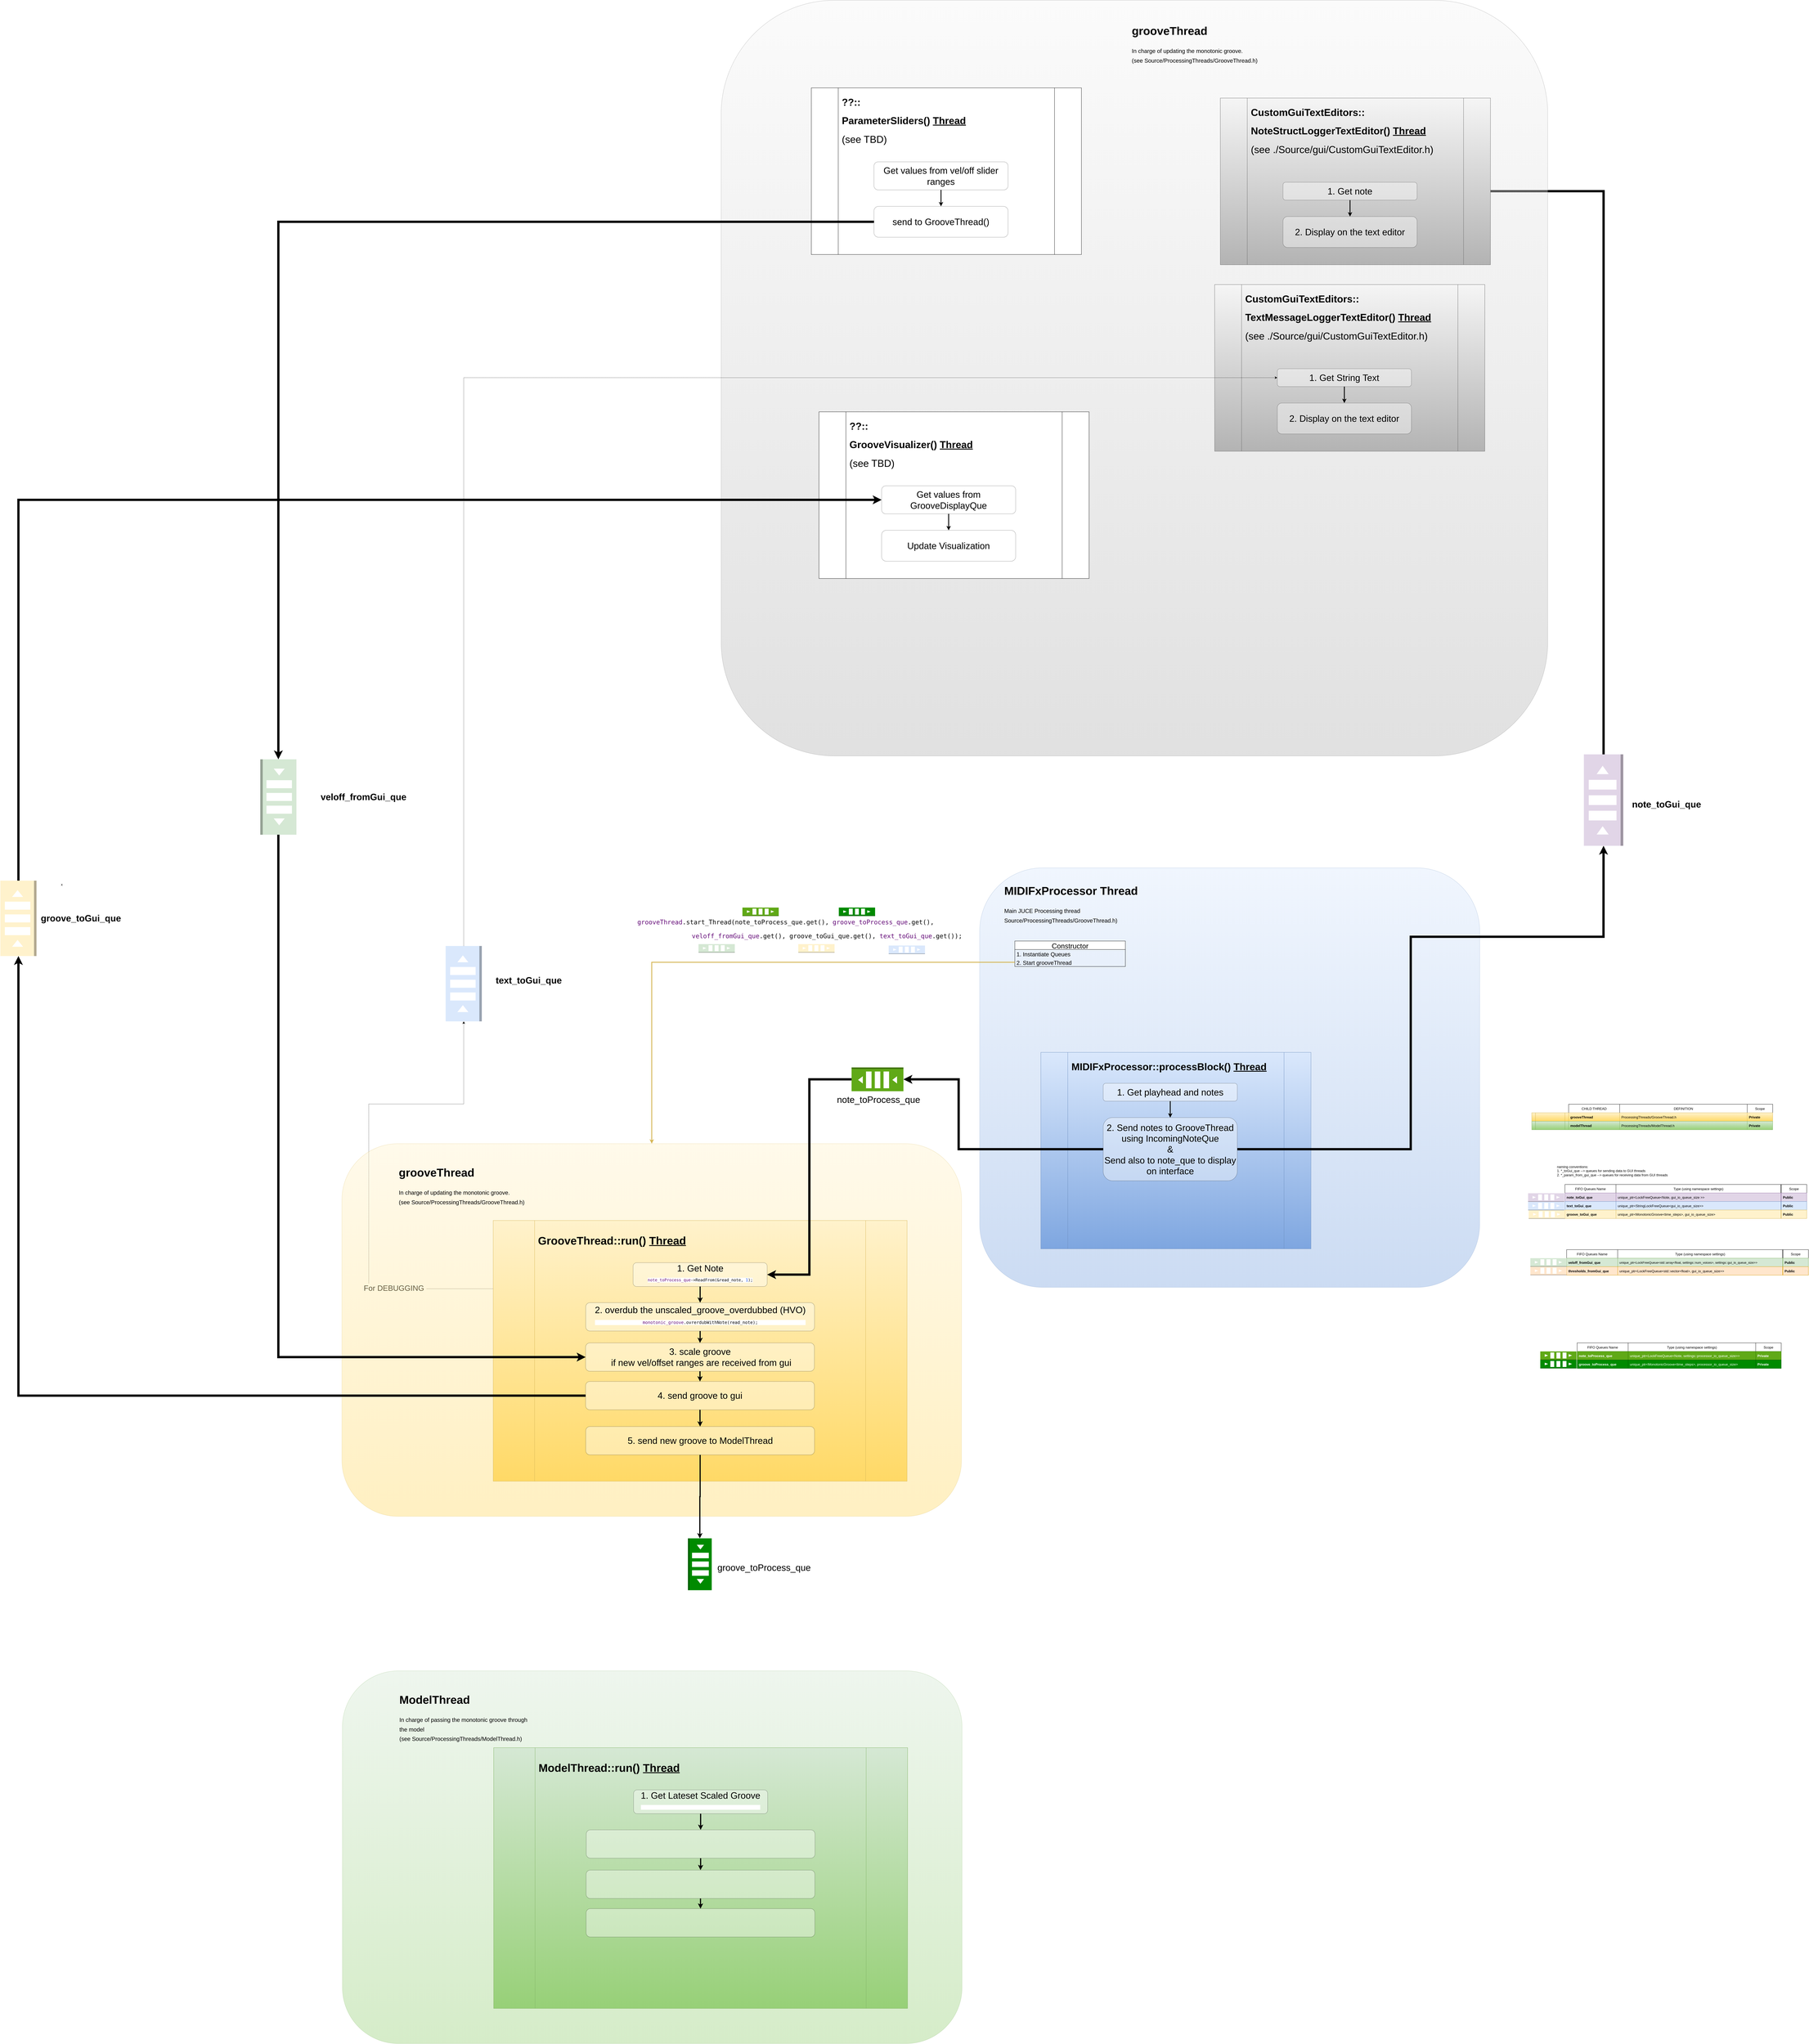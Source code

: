 <mxfile version="20.2.3" type="device"><diagram name="Page-1" id="e56a1550-8fbb-45ad-956c-1786394a9013"><mxGraphModel dx="13901" dy="1136" grid="0" gridSize="10" guides="1" tooltips="1" connect="1" arrows="1" fold="1" page="1" pageScale="1" pageWidth="6000" pageHeight="6000" background="none" math="0" shadow="0"><root><mxCell id="0"/><mxCell id="1" parent="0"/><mxCell id="4PT5_sOvGqFhxjCE4nmB-166" value="" style="rounded=1;whiteSpace=wrap;html=1;fontSize=22;gradientDirection=south;opacity=40;fillColor=#dae8fc;strokeColor=#6c8ebf;gradientColor=#7ea6e0;" parent="1" vertex="1"><mxGeometry x="-8465.75" y="3120" width="1764" height="1480" as="geometry"/></mxCell><mxCell id="4PT5_sOvGqFhxjCE4nmB-132" value="&lt;p style=&quot;line-height: 0.6;&quot;&gt;&lt;/p&gt;&lt;h1 style=&quot;font-size: 40px;&quot;&gt;&lt;font style=&quot;font-size: 40px;&quot;&gt;MIDIFxProcessor Thread&lt;/font&gt;&lt;/h1&gt;&lt;p style=&quot;&quot;&gt;&lt;span style=&quot;font-size: 20px; background-color: initial;&quot;&gt;Main JUCE Processing thread Source/ProcessingThreads/GrooveThread.h)&lt;/span&gt;&lt;/p&gt;&lt;p&gt;&lt;/p&gt;" style="text;html=1;strokeColor=none;fillColor=none;spacing=5;spacingTop=-20;whiteSpace=wrap;overflow=hidden;rounded=0;fontSize=28;" parent="1" vertex="1"><mxGeometry x="-8383.75" y="3159" width="480" height="170" as="geometry"/></mxCell><mxCell id="4PT5_sOvGqFhxjCE4nmB-134" value="&lt;h1&gt;&lt;br&gt;&lt;/h1&gt;" style="text;html=1;strokeColor=none;fillColor=none;align=center;verticalAlign=middle;whiteSpace=wrap;rounded=0;fontSize=20;" parent="1" vertex="1"><mxGeometry x="-8488.75" y="3100" width="160" height="30" as="geometry"/></mxCell><mxCell id="4PT5_sOvGqFhxjCE4nmB-135" value="Constructor" style="swimlane;fontStyle=0;childLayout=stackLayout;horizontal=1;startSize=30;horizontalStack=0;resizeParent=1;resizeParentMax=0;resizeLast=0;collapsible=1;marginBottom=0;fontSize=25;" parent="1" vertex="1"><mxGeometry x="-8341.75" y="3378" width="390" height="90" as="geometry"/></mxCell><mxCell id="4PT5_sOvGqFhxjCE4nmB-136" value="1. Instantiate Queues" style="text;strokeColor=none;fillColor=none;align=left;verticalAlign=middle;spacingLeft=4;spacingRight=4;overflow=hidden;points=[[0,0.5],[1,0.5]];portConstraint=eastwest;rotatable=0;fontSize=20;" parent="4PT5_sOvGqFhxjCE4nmB-135" vertex="1"><mxGeometry y="30" width="390" height="30" as="geometry"/></mxCell><mxCell id="4PT5_sOvGqFhxjCE4nmB-137" value="2. Start grooveThread" style="text;strokeColor=none;fillColor=none;align=left;verticalAlign=middle;spacingLeft=4;spacingRight=4;overflow=hidden;points=[[0,0.5],[1,0.5]];portConstraint=eastwest;rotatable=0;fontSize=20;" parent="4PT5_sOvGqFhxjCE4nmB-135" vertex="1"><mxGeometry y="60" width="390" height="30" as="geometry"/></mxCell><mxCell id="4PT5_sOvGqFhxjCE4nmB-140" style="edgeStyle=orthogonalEdgeStyle;rounded=0;orthogonalLoop=1;jettySize=auto;html=1;fontSize=32;strokeWidth=3;fillColor=#fff2cc;gradientColor=#ffd966;strokeColor=#d6b656;" parent="1" source="4PT5_sOvGqFhxjCE4nmB-137" target="4PT5_sOvGqFhxjCE4nmB-179" edge="1"><mxGeometry relative="1" as="geometry"><mxPoint x="-9875.607" y="4088" as="targetPoint"/></mxGeometry></mxCell><mxCell id="4PT5_sOvGqFhxjCE4nmB-168" value="" style="group;fillColor=#dae8fc;gradientColor=#7ea6e0;strokeColor=#6c8ebf;" parent="1" vertex="1" connectable="0"><mxGeometry x="-8250" y="3771" width="953" height="693" as="geometry"/></mxCell><mxCell id="4PT5_sOvGqFhxjCE4nmB-131" value="&lt;h1&gt;&lt;br&gt;&lt;/h1&gt;" style="shape=process;whiteSpace=wrap;html=1;backgroundOutline=1;fillColor=#dae8fc;strokeColor=#6c8ebf;gradientColor=#7ea6e0;align=left;gradientDirection=south;" parent="4PT5_sOvGqFhxjCE4nmB-168" vertex="1"><mxGeometry width="953" height="693" as="geometry"/></mxCell><mxCell id="4PT5_sOvGqFhxjCE4nmB-167" value="&lt;p style=&quot;line-height: 0.6; font-size: 35px;&quot;&gt;&lt;/p&gt;&lt;h1 style=&quot;font-size: 35px;&quot;&gt;&lt;font style=&quot;font-size: 35px;&quot;&gt;&lt;font style=&quot;font-size: 35px; line-height: 0;&quot;&gt;MIDIFxProcessor::processBlock() &lt;u&gt;Thread&lt;/u&gt;&lt;/font&gt;&lt;br style=&quot;font-size: 35px;&quot;&gt;&lt;/font&gt;&lt;/h1&gt;&lt;p style=&quot;font-size: 35px;&quot;&gt;&lt;/p&gt;" style="text;html=1;strokeColor=none;fillColor=none;spacing=5;spacingTop=-20;whiteSpace=wrap;overflow=hidden;rounded=0;fontSize=35;" parent="4PT5_sOvGqFhxjCE4nmB-168" vertex="1"><mxGeometry x="103" y="5" width="766" height="86" as="geometry"/></mxCell><mxCell id="4PT5_sOvGqFhxjCE4nmB-187" style="edgeStyle=orthogonalEdgeStyle;shape=connector;rounded=0;orthogonalLoop=1;jettySize=auto;html=1;exitX=0.5;exitY=1;exitDx=0;exitDy=0;entryX=0.5;entryY=0;entryDx=0;entryDy=0;labelBackgroundColor=default;fontFamily=Helvetica;fontSize=45;fontColor=default;endArrow=classic;strokeColor=default;strokeWidth=3;" parent="4PT5_sOvGqFhxjCE4nmB-168" source="4PT5_sOvGqFhxjCE4nmB-169" target="4PT5_sOvGqFhxjCE4nmB-170" edge="1"><mxGeometry relative="1" as="geometry"/></mxCell><mxCell id="4PT5_sOvGqFhxjCE4nmB-169" value="1. Get playhead and notes" style="rounded=1;whiteSpace=wrap;html=1;fontFamily=Helvetica;fontSize=32;fontColor=default;gradientDirection=south;opacity=40;" parent="4PT5_sOvGqFhxjCE4nmB-168" vertex="1"><mxGeometry x="220" y="109" width="473" height="63" as="geometry"/></mxCell><mxCell id="4PT5_sOvGqFhxjCE4nmB-170" value="2. Send notes to GrooveThread&lt;br&gt;using IncomingNoteQue&lt;br&gt;&amp;amp;&lt;br&gt;Send also to note_que to display on interface" style="rounded=1;whiteSpace=wrap;html=1;fontFamily=Helvetica;fontSize=32;fontColor=default;gradientDirection=south;opacity=40;" parent="4PT5_sOvGqFhxjCE4nmB-168" vertex="1"><mxGeometry x="220" y="230" width="473" height="223" as="geometry"/></mxCell><mxCell id="4PT5_sOvGqFhxjCE4nmB-173" style="edgeStyle=orthogonalEdgeStyle;shape=connector;rounded=0;orthogonalLoop=1;jettySize=auto;html=1;labelBackgroundColor=default;fontFamily=Helvetica;fontSize=32;fontColor=default;endArrow=classic;strokeColor=default;strokeWidth=8;" parent="1" source="4PT5_sOvGqFhxjCE4nmB-170" target="4PT5_sOvGqFhxjCE4nmB-172" edge="1"><mxGeometry relative="1" as="geometry"><Array as="points"><mxPoint x="-8540" y="4113"/><mxPoint x="-8540" y="3866"/></Array></mxGeometry></mxCell><mxCell id="4PT5_sOvGqFhxjCE4nmB-178" value="" style="group" parent="1" vertex="1" connectable="0"><mxGeometry x="-8960.75" y="3824" width="294" height="139" as="geometry"/></mxCell><mxCell id="4PT5_sOvGqFhxjCE4nmB-172" value="" style="outlineConnect=0;dashed=0;verticalLabelPosition=bottom;verticalAlign=top;align=center;html=1;shape=mxgraph.aws3.queue;fillColor=#60a917;strokeColor=#2D7600;fontColor=#ffffff;rotation=-180;" parent="4PT5_sOvGqFhxjCE4nmB-178" vertex="1"><mxGeometry x="43" width="183" height="84" as="geometry"/></mxCell><mxCell id="4PT5_sOvGqFhxjCE4nmB-177" value="&lt;span style=&quot;font-size: 32px;&quot;&gt;note_toProcess_que&lt;/span&gt;" style="text;html=1;align=center;verticalAlign=middle;resizable=0;points=[];autosize=1;strokeColor=none;fillColor=none;fontSize=6;fontFamily=Helvetica;fontColor=default;" parent="4PT5_sOvGqFhxjCE4nmB-178" vertex="1"><mxGeometry x="-18" y="89" width="312" height="50" as="geometry"/></mxCell><mxCell id="4PT5_sOvGqFhxjCE4nmB-222" style="edgeStyle=orthogonalEdgeStyle;shape=connector;rounded=0;orthogonalLoop=1;jettySize=auto;html=1;exitX=1;exitY=0.5;exitDx=0;exitDy=0;labelBackgroundColor=default;fontFamily=Helvetica;fontSize=45;fontColor=default;endArrow=classic;strokeColor=default;strokeWidth=8;" parent="1" source="4PT5_sOvGqFhxjCE4nmB-170" target="4PT5_sOvGqFhxjCE4nmB-198" edge="1"><mxGeometry relative="1" as="geometry"><mxPoint x="-6200.083" y="2881.333" as="targetPoint"/><Array as="points"><mxPoint x="-6945" y="4113"/><mxPoint x="-6945" y="3363"/><mxPoint x="-6265" y="3363"/></Array></mxGeometry></mxCell><mxCell id="4PT5_sOvGqFhxjCE4nmB-223" style="edgeStyle=orthogonalEdgeStyle;shape=connector;rounded=0;orthogonalLoop=1;jettySize=auto;html=1;entryX=1;entryY=0.5;entryDx=0;entryDy=0;labelBackgroundColor=default;fontFamily=Helvetica;fontSize=45;fontColor=default;endArrow=classic;strokeColor=default;strokeWidth=8;exitX=1;exitY=0.5;exitDx=0;exitDy=0;exitPerimeter=0;" parent="1" source="4PT5_sOvGqFhxjCE4nmB-198" target="4PT5_sOvGqFhxjCE4nmB-214" edge="1"><mxGeometry relative="1" as="geometry"/></mxCell><mxCell id="4PT5_sOvGqFhxjCE4nmB-192" value="" style="rounded=1;whiteSpace=wrap;html=1;fontSize=22;gradientDirection=south;opacity=40;fillColor=#f5f5f5;strokeColor=#666666;gradientColor=#b3b3b3;" parent="1" vertex="1"><mxGeometry x="-9377.75" y="59" width="2916" height="2666" as="geometry"/></mxCell><mxCell id="4PT5_sOvGqFhxjCE4nmB-193" value="&lt;p style=&quot;line-height: 0.6;&quot;&gt;&lt;/p&gt;&lt;h1 style=&quot;font-size: 40px;&quot;&gt;&lt;font style=&quot;font-size: 40px;&quot;&gt;grooveThread&lt;/font&gt;&lt;/h1&gt;&lt;p style=&quot;&quot;&gt;&lt;font style=&quot;font-size: 20px;&quot;&gt;In charge of updating the monotonic groove.&amp;nbsp;&lt;br&gt;&lt;/font&gt;&lt;span style=&quot;font-size: 20px; background-color: initial;&quot;&gt;(see Source/ProcessingThreads/GrooveThread.h)&lt;/span&gt;&lt;/p&gt;&lt;p&gt;&lt;/p&gt;" style="text;html=1;strokeColor=none;fillColor=none;spacing=5;spacingTop=-20;whiteSpace=wrap;overflow=hidden;rounded=0;fontSize=28;" parent="1" vertex="1"><mxGeometry x="-7933.75" y="125" width="480" height="170" as="geometry"/></mxCell><mxCell id="4PT5_sOvGqFhxjCE4nmB-224" value="" style="group" parent="1" vertex="1" connectable="0"><mxGeometry x="-7616.75" y="404" width="953" height="588" as="geometry"/></mxCell><mxCell id="4PT5_sOvGqFhxjCE4nmB-211" value="&lt;h1&gt;&lt;br&gt;&lt;/h1&gt;" style="shape=process;whiteSpace=wrap;html=1;backgroundOutline=1;fillColor=#f5f5f5;strokeColor=#666666;gradientColor=#b3b3b3;align=left;gradientDirection=south;" parent="4PT5_sOvGqFhxjCE4nmB-224" vertex="1"><mxGeometry width="953" height="588" as="geometry"/></mxCell><mxCell id="4PT5_sOvGqFhxjCE4nmB-212" value="&lt;p style=&quot;line-height: 0.6; font-size: 35px;&quot;&gt;&lt;/p&gt;&lt;h1 style=&quot;font-size: 35px;&quot;&gt;&lt;font style=&quot;font-size: 35px;&quot;&gt;&lt;font style=&quot;font-size: 35px; line-height: 0;&quot;&gt;CustomGuiTextEditors::&lt;/font&gt;&lt;/font&gt;&lt;/h1&gt;&lt;h1 style=&quot;font-size: 35px;&quot;&gt;&lt;font style=&quot;font-size: 35px;&quot;&gt;&lt;font style=&quot;font-size: 35px; line-height: 0;&quot;&gt;NoteStructLoggerTextEditor() &lt;u&gt;Thread&lt;/u&gt;&lt;br&gt;&lt;/font&gt;&lt;/font&gt;&lt;/h1&gt;&lt;div&gt;&lt;font style=&quot;font-size: 35px;&quot;&gt;&lt;font style=&quot;font-size: 35px; line-height: 0;&quot;&gt;(see ./Source/gui/CustomGuiTextEditor.h)&lt;/font&gt;&lt;/font&gt;&lt;/div&gt;&lt;p style=&quot;font-size: 35px;&quot;&gt;&lt;/p&gt;" style="text;html=1;strokeColor=none;fillColor=none;spacing=5;spacingTop=-20;whiteSpace=wrap;overflow=hidden;rounded=0;fontSize=35;" parent="4PT5_sOvGqFhxjCE4nmB-224" vertex="1"><mxGeometry x="103" y="5" width="744" height="237" as="geometry"/></mxCell><mxCell id="4PT5_sOvGqFhxjCE4nmB-214" value="1. Get note" style="rounded=1;whiteSpace=wrap;html=1;fontFamily=Helvetica;fontSize=32;fontColor=default;gradientDirection=south;opacity=40;" parent="4PT5_sOvGqFhxjCE4nmB-224" vertex="1"><mxGeometry x="221" y="297" width="473" height="63" as="geometry"/></mxCell><mxCell id="4PT5_sOvGqFhxjCE4nmB-215" value="2. Display on the text editor" style="rounded=1;whiteSpace=wrap;html=1;fontFamily=Helvetica;fontSize=32;fontColor=default;gradientDirection=south;opacity=40;" parent="4PT5_sOvGqFhxjCE4nmB-224" vertex="1"><mxGeometry x="221" y="418" width="473" height="109" as="geometry"/></mxCell><mxCell id="4PT5_sOvGqFhxjCE4nmB-213" style="edgeStyle=orthogonalEdgeStyle;shape=connector;rounded=0;orthogonalLoop=1;jettySize=auto;html=1;exitX=0.5;exitY=1;exitDx=0;exitDy=0;entryX=0.5;entryY=0;entryDx=0;entryDy=0;labelBackgroundColor=default;fontFamily=Helvetica;fontSize=45;fontColor=default;endArrow=classic;strokeColor=default;strokeWidth=3;" parent="4PT5_sOvGqFhxjCE4nmB-224" source="4PT5_sOvGqFhxjCE4nmB-214" target="4PT5_sOvGqFhxjCE4nmB-215" edge="1"><mxGeometry relative="1" as="geometry"/></mxCell><mxCell id="4PT5_sOvGqFhxjCE4nmB-225" value="" style="group" parent="1" vertex="1" connectable="0"><mxGeometry x="-7636.75" y="1062" width="1083" height="764" as="geometry"/></mxCell><mxCell id="4PT5_sOvGqFhxjCE4nmB-226" value="&lt;h1&gt;&lt;br&gt;&lt;/h1&gt;" style="shape=process;whiteSpace=wrap;html=1;backgroundOutline=1;fillColor=#f5f5f5;strokeColor=#666666;gradientColor=#b3b3b3;align=left;gradientDirection=south;" parent="4PT5_sOvGqFhxjCE4nmB-225" vertex="1"><mxGeometry width="953" height="588" as="geometry"/></mxCell><mxCell id="4PT5_sOvGqFhxjCE4nmB-227" value="&lt;p style=&quot;line-height: 0.6; font-size: 35px;&quot;&gt;&lt;/p&gt;&lt;h1 style=&quot;font-size: 35px;&quot;&gt;&lt;font style=&quot;font-size: 35px;&quot;&gt;&lt;font style=&quot;font-size: 35px; line-height: 0;&quot;&gt;CustomGuiTextEditors::&lt;/font&gt;&lt;/font&gt;&lt;/h1&gt;&lt;h1 style=&quot;font-size: 35px;&quot;&gt;&lt;font style=&quot;font-size: 35px;&quot;&gt;&lt;font style=&quot;font-size: 35px; line-height: 0;&quot;&gt;TextMessageLoggerTextEditor() &lt;u&gt;Thread&lt;/u&gt;&lt;br&gt;&lt;/font&gt;&lt;/font&gt;&lt;/h1&gt;&lt;div&gt;&lt;font style=&quot;font-size: 35px;&quot;&gt;&lt;font style=&quot;font-size: 35px; line-height: 0;&quot;&gt;(see ./Source/gui/CustomGuiTextEditor.h)&lt;/font&gt;&lt;/font&gt;&lt;/div&gt;&lt;p style=&quot;font-size: 35px;&quot;&gt;&lt;/p&gt;" style="text;html=1;strokeColor=none;fillColor=none;spacing=5;spacingTop=-20;whiteSpace=wrap;overflow=hidden;rounded=0;fontSize=35;" parent="4PT5_sOvGqFhxjCE4nmB-225" vertex="1"><mxGeometry x="103" y="5" width="744" height="237" as="geometry"/></mxCell><mxCell id="4PT5_sOvGqFhxjCE4nmB-228" value="1. Get String Text" style="rounded=1;whiteSpace=wrap;html=1;fontFamily=Helvetica;fontSize=32;fontColor=default;gradientDirection=south;opacity=40;" parent="4PT5_sOvGqFhxjCE4nmB-225" vertex="1"><mxGeometry x="221" y="297" width="473" height="63" as="geometry"/></mxCell><mxCell id="4PT5_sOvGqFhxjCE4nmB-229" value="2. Display on the text editor" style="rounded=1;whiteSpace=wrap;html=1;fontFamily=Helvetica;fontSize=32;fontColor=default;gradientDirection=south;opacity=40;" parent="4PT5_sOvGqFhxjCE4nmB-225" vertex="1"><mxGeometry x="221" y="418" width="473" height="109" as="geometry"/></mxCell><mxCell id="4PT5_sOvGqFhxjCE4nmB-230" style="edgeStyle=orthogonalEdgeStyle;shape=connector;rounded=0;orthogonalLoop=1;jettySize=auto;html=1;exitX=0.5;exitY=1;exitDx=0;exitDy=0;entryX=0.5;entryY=0;entryDx=0;entryDy=0;labelBackgroundColor=default;fontFamily=Helvetica;fontSize=45;fontColor=default;endArrow=classic;strokeColor=default;strokeWidth=3;" parent="4PT5_sOvGqFhxjCE4nmB-225" source="4PT5_sOvGqFhxjCE4nmB-228" target="4PT5_sOvGqFhxjCE4nmB-229" edge="1"><mxGeometry relative="1" as="geometry"/></mxCell><mxCell id="sedbQKEv7gFRMfFHv74C-1" style="edgeStyle=orthogonalEdgeStyle;rounded=0;orthogonalLoop=1;jettySize=auto;html=1;exitX=1;exitY=0.5;exitDx=0;exitDy=0;exitPerimeter=0;entryX=0;entryY=0.5;entryDx=0;entryDy=0;strokeWidth=1;endArrow=classic;fontSize=15;startArrow=none;startFill=0;endFill=1;dashed=1;dashPattern=1 1;" parent="1" source="4PT5_sOvGqFhxjCE4nmB-234" target="4PT5_sOvGqFhxjCE4nmB-228" edge="1"><mxGeometry relative="1" as="geometry"/></mxCell><mxCell id="sedbQKEv7gFRMfFHv74C-2" value="" style="group" parent="1" vertex="1" connectable="0"><mxGeometry x="-10349.75" y="3395.5" width="444" height="266" as="geometry"/></mxCell><mxCell id="4PT5_sOvGqFhxjCE4nmB-235" value="&lt;span style=&quot;font-size: 32px;&quot;&gt;text_toGui_que&lt;/span&gt;" style="text;html=1;align=center;verticalAlign=middle;resizable=0;points=[];autosize=1;strokeColor=none;fillColor=none;fontSize=6;fontFamily=Helvetica;fontColor=default;fontStyle=1" parent="sedbQKEv7gFRMfFHv74C-2" vertex="1"><mxGeometry x="167" y="96.5" width="251" height="50" as="geometry"/></mxCell><mxCell id="4PT5_sOvGqFhxjCE4nmB-234" value="" style="outlineConnect=0;dashed=0;verticalLabelPosition=bottom;verticalAlign=top;align=center;html=1;shape=mxgraph.aws3.queue;fillColor=#dae8fc;strokeColor=#6c8ebf;rotation=-90;" parent="sedbQKEv7gFRMfFHv74C-2" vertex="1"><mxGeometry x="-69.25" y="69.25" width="266" height="127.5" as="geometry"/></mxCell><mxCell id="4PT5_sOvGqFhxjCE4nmB-199" value="&lt;span style=&quot;font-size: 32px;&quot;&gt;note_toGui_que&lt;/span&gt;" style="text;html=1;align=center;verticalAlign=middle;resizable=0;points=[];autosize=1;strokeColor=none;fillColor=none;fontSize=6;fontFamily=Helvetica;fontColor=default;fontStyle=1" parent="1" vertex="1"><mxGeometry x="-6174" y="2871" width="262" height="50" as="geometry"/></mxCell><mxCell id="4PT5_sOvGqFhxjCE4nmB-198" value="" style="outlineConnect=0;dashed=0;verticalLabelPosition=bottom;verticalAlign=top;align=center;html=1;shape=mxgraph.aws3.queue;fillColor=#e1d5e7;strokeColor=#9673a6;rotation=-90;" parent="1" vertex="1"><mxGeometry x="-6426" y="2811.25" width="322.5" height="139" as="geometry"/></mxCell><mxCell id="7hCUQP2DU2QRPHGfmZsx-1" value="" style="group;glass=1;opacity=0;" parent="1" vertex="1" connectable="0"><mxGeometry x="-9059.75" y="368" width="953" height="588" as="geometry"/></mxCell><mxCell id="7hCUQP2DU2QRPHGfmZsx-2" value="&lt;h1&gt;&lt;br&gt;&lt;/h1&gt;" style="shape=process;whiteSpace=wrap;html=1;backgroundOutline=1;align=left;gradientDirection=south;" parent="7hCUQP2DU2QRPHGfmZsx-1" vertex="1"><mxGeometry width="953" height="588" as="geometry"/></mxCell><mxCell id="7hCUQP2DU2QRPHGfmZsx-3" value="&lt;p style=&quot;line-height: 0.6; font-size: 35px;&quot;&gt;&lt;/p&gt;&lt;h1 style=&quot;font-size: 35px;&quot;&gt;&lt;font style=&quot;font-size: 35px;&quot;&gt;&lt;font style=&quot;font-size: 35px; line-height: 0;&quot;&gt;??::&lt;/font&gt;&lt;/font&gt;&lt;/h1&gt;&lt;h1 style=&quot;font-size: 35px;&quot;&gt;&lt;font style=&quot;font-size: 35px;&quot;&gt;&lt;font style=&quot;font-size: 35px; line-height: 0;&quot;&gt;ParameterSliders() &lt;u&gt;Thread&lt;/u&gt;&lt;br&gt;&lt;/font&gt;&lt;/font&gt;&lt;/h1&gt;&lt;div&gt;&lt;font style=&quot;font-size: 35px;&quot;&gt;&lt;font style=&quot;font-size: 35px; line-height: 0;&quot;&gt;(see TBD)&lt;/font&gt;&lt;/font&gt;&lt;/div&gt;&lt;p style=&quot;font-size: 35px;&quot;&gt;&lt;/p&gt;" style="text;html=1;strokeColor=none;fillColor=none;spacing=5;spacingTop=-20;whiteSpace=wrap;overflow=hidden;rounded=0;fontSize=35;" parent="7hCUQP2DU2QRPHGfmZsx-1" vertex="1"><mxGeometry x="103" y="5" width="744" height="237" as="geometry"/></mxCell><mxCell id="7hCUQP2DU2QRPHGfmZsx-4" value="Get values from vel/off slider ranges" style="rounded=1;whiteSpace=wrap;html=1;fontFamily=Helvetica;fontSize=32;fontColor=default;gradientDirection=south;opacity=40;" parent="7hCUQP2DU2QRPHGfmZsx-1" vertex="1"><mxGeometry x="221" y="261" width="473" height="99" as="geometry"/></mxCell><mxCell id="7hCUQP2DU2QRPHGfmZsx-5" value="send to GrooveThread()" style="rounded=1;whiteSpace=wrap;html=1;fontFamily=Helvetica;fontSize=32;fontColor=default;gradientDirection=south;opacity=40;" parent="7hCUQP2DU2QRPHGfmZsx-1" vertex="1"><mxGeometry x="221" y="418" width="473" height="109" as="geometry"/></mxCell><mxCell id="7hCUQP2DU2QRPHGfmZsx-6" style="edgeStyle=orthogonalEdgeStyle;shape=connector;rounded=0;orthogonalLoop=1;jettySize=auto;html=1;exitX=0.5;exitY=1;exitDx=0;exitDy=0;entryX=0.5;entryY=0;entryDx=0;entryDy=0;labelBackgroundColor=default;fontFamily=Helvetica;fontSize=45;fontColor=default;endArrow=classic;strokeColor=default;strokeWidth=3;" parent="7hCUQP2DU2QRPHGfmZsx-1" source="7hCUQP2DU2QRPHGfmZsx-4" target="7hCUQP2DU2QRPHGfmZsx-5" edge="1"><mxGeometry relative="1" as="geometry"/></mxCell><mxCell id="7hCUQP2DU2QRPHGfmZsx-9" value="" style="group" parent="1" vertex="1" connectable="0"><mxGeometry x="-11003.75" y="2737" width="524" height="266" as="geometry"/></mxCell><mxCell id="7hCUQP2DU2QRPHGfmZsx-10" value="&lt;span style=&quot;font-size: 32px;&quot;&gt;veloff_fromGui_que&lt;/span&gt;" style="text;html=1;align=center;verticalAlign=middle;resizable=0;points=[];autosize=1;strokeColor=none;fillColor=none;fontSize=6;fontFamily=Helvetica;fontColor=default;fontStyle=1" parent="7hCUQP2DU2QRPHGfmZsx-9" vertex="1"><mxGeometry x="204" y="108" width="320" height="50" as="geometry"/></mxCell><mxCell id="7hCUQP2DU2QRPHGfmZsx-11" value="" style="outlineConnect=0;dashed=0;verticalLabelPosition=bottom;verticalAlign=top;align=center;html=1;shape=mxgraph.aws3.queue;fillColor=#d5e8d4;strokeColor=#82b366;rotation=90;" parent="7hCUQP2DU2QRPHGfmZsx-9" vertex="1"><mxGeometry x="-69.25" y="69.25" width="266" height="127.5" as="geometry"/></mxCell><mxCell id="7hCUQP2DU2QRPHGfmZsx-12" style="edgeStyle=orthogonalEdgeStyle;rounded=0;orthogonalLoop=1;jettySize=auto;html=1;exitX=0;exitY=0.5;exitDx=0;exitDy=0;fontSize=15;strokeWidth=8;" parent="1" source="7hCUQP2DU2QRPHGfmZsx-5" target="7hCUQP2DU2QRPHGfmZsx-11" edge="1"><mxGeometry relative="1" as="geometry"/></mxCell><mxCell id="7hCUQP2DU2QRPHGfmZsx-81" value="" style="group" parent="1" vertex="1" connectable="0"><mxGeometry x="-6488" y="4796" width="850" height="90" as="geometry"/></mxCell><mxCell id="7hCUQP2DU2QRPHGfmZsx-49" value="FIFO Queues Name" style="swimlane;fontStyle=0;childLayout=stackLayout;horizontal=1;startSize=30;horizontalStack=0;resizeParent=1;resizeParentMax=0;resizeLast=0;collapsible=1;marginBottom=0;" parent="7hCUQP2DU2QRPHGfmZsx-81" vertex="1"><mxGeometry x="130" width="180" height="90" as="geometry"><mxRectangle x="1090" y="20" width="150" height="30" as="alternateBounds"/></mxGeometry></mxCell><mxCell id="7hCUQP2DU2QRPHGfmZsx-55" value="note_toProcess_que" style="text;align=left;verticalAlign=middle;spacingLeft=4;spacingRight=4;overflow=hidden;points=[[0,0.5],[1,0.5]];portConstraint=eastwest;rotatable=0;fontStyle=1;fillColor=#60a917;fontColor=#ffffff;strokeColor=#2D7600;" parent="7hCUQP2DU2QRPHGfmZsx-49" vertex="1"><mxGeometry y="30" width="180" height="30" as="geometry"/></mxCell><mxCell id="7hCUQP2DU2QRPHGfmZsx-56" value="groove_toProcess_que" style="text;align=left;verticalAlign=middle;spacingLeft=4;spacingRight=4;overflow=hidden;points=[[0,0.5],[1,0.5]];portConstraint=eastwest;rotatable=0;fontStyle=1;fillColor=#008a00;fontColor=#ffffff;strokeColor=#005700;" parent="7hCUQP2DU2QRPHGfmZsx-49" vertex="1"><mxGeometry y="60" width="180" height="30" as="geometry"/></mxCell><mxCell id="7hCUQP2DU2QRPHGfmZsx-57" value="Type (using namespace settings)" style="swimlane;fontStyle=0;childLayout=stackLayout;horizontal=1;startSize=30;horizontalStack=0;resizeParent=1;resizeParentMax=0;resizeLast=0;collapsible=1;marginBottom=0;" parent="7hCUQP2DU2QRPHGfmZsx-81" vertex="1"><mxGeometry x="310" width="450" height="90" as="geometry"><mxRectangle x="1270" y="20" width="70" height="30" as="alternateBounds"/></mxGeometry></mxCell><mxCell id="7hCUQP2DU2QRPHGfmZsx-63" value="unique_ptr&lt;LockFreeQueue&lt;Note, settings::processor_io_queue_size&gt;&gt;" style="text;align=left;verticalAlign=middle;spacingLeft=4;spacingRight=4;overflow=hidden;points=[[0,0.5],[1,0.5]];portConstraint=eastwest;rotatable=0;fillColor=#60a917;fontColor=#ffffff;strokeColor=#2D7600;" parent="7hCUQP2DU2QRPHGfmZsx-57" vertex="1"><mxGeometry y="30" width="450" height="30" as="geometry"/></mxCell><mxCell id="7hCUQP2DU2QRPHGfmZsx-64" value="unique_ptr&lt;MonotonicGroove&lt;time_steps&gt;, processor_io_queue_size&gt;" style="text;align=left;verticalAlign=middle;spacingLeft=4;spacingRight=4;overflow=hidden;points=[[0,0.5],[1,0.5]];portConstraint=eastwest;rotatable=0;fillColor=#008a00;fontColor=#ffffff;strokeColor=#005700;" parent="7hCUQP2DU2QRPHGfmZsx-57" vertex="1"><mxGeometry y="60" width="450" height="30" as="geometry"/></mxCell><mxCell id="7hCUQP2DU2QRPHGfmZsx-65" value="Scope" style="swimlane;fontStyle=0;childLayout=stackLayout;horizontal=1;startSize=30;horizontalStack=0;resizeParent=1;resizeParentMax=0;resizeLast=0;collapsible=1;marginBottom=0;" parent="7hCUQP2DU2QRPHGfmZsx-81" vertex="1"><mxGeometry x="760" width="90" height="90" as="geometry"><mxRectangle x="1090" y="20" width="150" height="30" as="alternateBounds"/></mxGeometry></mxCell><mxCell id="7hCUQP2DU2QRPHGfmZsx-71" value="Private" style="text;align=left;verticalAlign=middle;spacingLeft=4;spacingRight=4;overflow=hidden;points=[[0,0.5],[1,0.5]];portConstraint=eastwest;rotatable=0;fontStyle=1;fillColor=#60a917;fontColor=#ffffff;strokeColor=#2D7600;" parent="7hCUQP2DU2QRPHGfmZsx-65" vertex="1"><mxGeometry y="30" width="90" height="30" as="geometry"/></mxCell><mxCell id="7hCUQP2DU2QRPHGfmZsx-72" value="Private" style="text;align=left;verticalAlign=middle;spacingLeft=4;spacingRight=4;overflow=hidden;points=[[0,0.5],[1,0.5]];portConstraint=eastwest;rotatable=0;fontStyle=1;fillColor=#008a00;fontColor=#ffffff;strokeColor=#005700;" parent="7hCUQP2DU2QRPHGfmZsx-65" vertex="1"><mxGeometry y="60" width="90" height="30" as="geometry"/></mxCell><mxCell id="7hCUQP2DU2QRPHGfmZsx-80" value="" style="group" parent="7hCUQP2DU2QRPHGfmZsx-81" vertex="1" connectable="0"><mxGeometry y="30" width="128.0" height="60" as="geometry"/></mxCell><mxCell id="7hCUQP2DU2QRPHGfmZsx-78" value="" style="outlineConnect=0;dashed=0;verticalLabelPosition=bottom;verticalAlign=top;align=center;html=1;shape=mxgraph.aws3.queue;fillColor=#60a917;strokeColor=#2D7600;fontColor=#ffffff;" parent="7hCUQP2DU2QRPHGfmZsx-80" vertex="1"><mxGeometry width="128.0" height="30" as="geometry"/></mxCell><mxCell id="7hCUQP2DU2QRPHGfmZsx-79" value="" style="outlineConnect=0;dashed=0;verticalLabelPosition=bottom;verticalAlign=top;align=center;html=1;shape=mxgraph.aws3.queue;fillColor=#008a00;strokeColor=#005700;fontColor=#ffffff;" parent="7hCUQP2DU2QRPHGfmZsx-80" vertex="1"><mxGeometry y="30" width="128.0" height="30" as="geometry"/></mxCell><mxCell id="7hCUQP2DU2QRPHGfmZsx-87" value="" style="group;shadow=0;sketch=0;glass=1;opacity=0;fillColor=#f8cecc;gradientColor=#ea6b66;strokeColor=#b85450;" parent="1" vertex="1" connectable="0"><mxGeometry x="-9032.75" y="1511" width="953" height="588" as="geometry"/></mxCell><mxCell id="7hCUQP2DU2QRPHGfmZsx-88" value="&lt;h1&gt;&lt;br&gt;&lt;/h1&gt;" style="shape=process;whiteSpace=wrap;html=1;backgroundOutline=1;align=left;gradientDirection=south;" parent="7hCUQP2DU2QRPHGfmZsx-87" vertex="1"><mxGeometry width="953" height="588" as="geometry"/></mxCell><mxCell id="7hCUQP2DU2QRPHGfmZsx-89" value="&lt;p style=&quot;line-height: 0.6; font-size: 35px;&quot;&gt;&lt;/p&gt;&lt;h1 style=&quot;font-size: 35px;&quot;&gt;&lt;font style=&quot;font-size: 35px;&quot;&gt;&lt;font style=&quot;font-size: 35px; line-height: 0;&quot;&gt;??::&lt;/font&gt;&lt;/font&gt;&lt;/h1&gt;&lt;h1 style=&quot;font-size: 35px;&quot;&gt;&lt;font style=&quot;font-size: 35px;&quot;&gt;&lt;font style=&quot;font-size: 35px; line-height: 0;&quot;&gt;GrooveVisualizer() &lt;u&gt;Thread&lt;/u&gt;&lt;br&gt;&lt;/font&gt;&lt;/font&gt;&lt;/h1&gt;&lt;div&gt;&lt;font style=&quot;font-size: 35px;&quot;&gt;&lt;font style=&quot;font-size: 35px; line-height: 0;&quot;&gt;(see TBD)&lt;/font&gt;&lt;/font&gt;&lt;/div&gt;&lt;p style=&quot;font-size: 35px;&quot;&gt;&lt;/p&gt;" style="text;html=1;strokeColor=none;fillColor=none;spacing=5;spacingTop=-20;whiteSpace=wrap;overflow=hidden;rounded=0;fontSize=35;" parent="7hCUQP2DU2QRPHGfmZsx-87" vertex="1"><mxGeometry x="103" y="5" width="744" height="237" as="geometry"/></mxCell><mxCell id="7hCUQP2DU2QRPHGfmZsx-90" value="Get values from GrooveDisplayQue" style="rounded=1;whiteSpace=wrap;html=1;fontFamily=Helvetica;fontSize=32;fontColor=default;gradientDirection=south;opacity=40;" parent="7hCUQP2DU2QRPHGfmZsx-87" vertex="1"><mxGeometry x="221" y="261" width="473" height="99" as="geometry"/></mxCell><mxCell id="7hCUQP2DU2QRPHGfmZsx-91" value="Update Visualization" style="rounded=1;whiteSpace=wrap;html=1;fontFamily=Helvetica;fontSize=32;fontColor=default;gradientDirection=south;opacity=40;" parent="7hCUQP2DU2QRPHGfmZsx-87" vertex="1"><mxGeometry x="221" y="418" width="473" height="109" as="geometry"/></mxCell><mxCell id="7hCUQP2DU2QRPHGfmZsx-92" style="edgeStyle=orthogonalEdgeStyle;shape=connector;rounded=0;orthogonalLoop=1;jettySize=auto;html=1;exitX=0.5;exitY=1;exitDx=0;exitDy=0;entryX=0.5;entryY=0;entryDx=0;entryDy=0;labelBackgroundColor=default;fontFamily=Helvetica;fontSize=45;fontColor=default;endArrow=classic;strokeColor=default;strokeWidth=3;" parent="7hCUQP2DU2QRPHGfmZsx-87" source="7hCUQP2DU2QRPHGfmZsx-90" target="7hCUQP2DU2QRPHGfmZsx-91" edge="1"><mxGeometry relative="1" as="geometry"/></mxCell><mxCell id="7hCUQP2DU2QRPHGfmZsx-97" value="x" style="group" parent="1" vertex="1" connectable="0"><mxGeometry x="-11920.75" y="3165" width="433.75" height="266" as="geometry"/></mxCell><mxCell id="7hCUQP2DU2QRPHGfmZsx-95" value="&lt;span style=&quot;font-size: 32px;&quot;&gt;groove_toGui_que&lt;/span&gt;" style="text;html=1;align=center;verticalAlign=middle;resizable=0;points=[];autosize=1;strokeColor=none;fillColor=none;fontSize=6;fontFamily=Helvetica;fontColor=default;fontStyle=1" parent="7hCUQP2DU2QRPHGfmZsx-97" vertex="1"><mxGeometry x="132.75" y="108" width="301" height="50" as="geometry"/></mxCell><mxCell id="7hCUQP2DU2QRPHGfmZsx-96" value="" style="outlineConnect=0;dashed=0;verticalLabelPosition=bottom;verticalAlign=top;align=center;html=1;shape=mxgraph.aws3.queue;fillColor=#fff2cc;strokeColor=#d6b656;rotation=-90;" parent="7hCUQP2DU2QRPHGfmZsx-97" vertex="1"><mxGeometry x="-69.25" y="69.25" width="266" height="127.5" as="geometry"/></mxCell><mxCell id="7hCUQP2DU2QRPHGfmZsx-103" value="" style="group" parent="1" vertex="1" connectable="0"><mxGeometry x="-9457.75" y="3260" width="799" height="164" as="geometry"/></mxCell><mxCell id="4PT5_sOvGqFhxjCE4nmB-157" value="&lt;pre style=&quot;color: rgb(8, 8, 8); font-family: &amp;quot;JetBrains Mono&amp;quot;, monospace; font-size: 22px;&quot;&gt;&lt;font style=&quot;font-size: 22px;&quot;&gt;&lt;span style=&quot;color: rgb(102, 14, 122);&quot;&gt;grooveThread&lt;/span&gt;.start_Thread(note_toProcess_que.get(), &lt;span style=&quot;color: rgb(102, 14, 122);&quot;&gt;groove_toProcess_que&lt;/span&gt;.get(), &lt;/font&gt;&lt;/pre&gt;&lt;pre style=&quot;color: rgb(8, 8, 8); font-family: &amp;quot;JetBrains Mono&amp;quot;, monospace; font-size: 22px;&quot;&gt;&lt;font style=&quot;font-size: 22px;&quot;&gt;&lt;span style=&quot;color: rgb(102, 14, 122);&quot;&gt;&lt;span style=&quot;&quot;&gt;&#9;&lt;/span&gt;&lt;span style=&quot;&quot;&gt;&#9;&lt;/span&gt;     veloff_fromGui_que&lt;/span&gt;.get(), groove_toGui_que.get()&lt;/font&gt;, &lt;span style=&quot;color: rgb(102, 14, 122);&quot;&gt;text_toGui_que&lt;/span&gt;&lt;span style=&quot;&quot;&gt;.get()&lt;/span&gt;);&lt;/pre&gt;" style="edgeLabel;html=1;align=center;verticalAlign=middle;resizable=0;points=[];fontSize=23;" parent="7hCUQP2DU2QRPHGfmZsx-103" vertex="1" connectable="0"><mxGeometry x="313" y="76.0" as="geometry"/></mxCell><mxCell id="7hCUQP2DU2QRPHGfmZsx-102" value="" style="group" parent="7hCUQP2DU2QRPHGfmZsx-103" vertex="1" connectable="0"><mxGeometry width="799" height="164" as="geometry"/></mxCell><mxCell id="4PT5_sOvGqFhxjCE4nmB-159" value="" style="outlineConnect=0;dashed=0;verticalLabelPosition=bottom;verticalAlign=top;align=center;html=1;shape=mxgraph.aws3.queue;fillColor=#d5e8d4;strokeColor=#82b366;" parent="7hCUQP2DU2QRPHGfmZsx-102" vertex="1"><mxGeometry y="129" width="128.0" height="30" as="geometry"/></mxCell><mxCell id="4PT5_sOvGqFhxjCE4nmB-158" value="" style="outlineConnect=0;dashed=0;verticalLabelPosition=bottom;verticalAlign=top;align=center;html=1;shape=mxgraph.aws3.queue;fillColor=#fff2cc;strokeColor=#d6b656;" parent="7hCUQP2DU2QRPHGfmZsx-102" vertex="1"><mxGeometry x="352" y="129" width="128.0" height="30" as="geometry"/></mxCell><mxCell id="4PT5_sOvGqFhxjCE4nmB-160" value="" style="outlineConnect=0;dashed=0;verticalLabelPosition=bottom;verticalAlign=top;align=center;html=1;shape=mxgraph.aws3.queue;fillColor=#60a917;strokeColor=#2D7600;fontColor=#ffffff;" parent="7hCUQP2DU2QRPHGfmZsx-102" vertex="1"><mxGeometry x="155" width="128.0" height="30" as="geometry"/></mxCell><mxCell id="4PT5_sOvGqFhxjCE4nmB-161" value="" style="outlineConnect=0;dashed=0;verticalLabelPosition=bottom;verticalAlign=top;align=center;html=1;shape=mxgraph.aws3.queue;fillColor=#008a00;strokeColor=#005700;fontColor=#ffffff;" parent="7hCUQP2DU2QRPHGfmZsx-102" vertex="1"><mxGeometry x="495" width="128.0" height="30" as="geometry"/></mxCell><mxCell id="7hCUQP2DU2QRPHGfmZsx-101" value="" style="outlineConnect=0;dashed=0;verticalLabelPosition=bottom;verticalAlign=top;align=center;html=1;shape=mxgraph.aws3.queue;fillColor=#dae8fc;strokeColor=#6c8ebf;" parent="7hCUQP2DU2QRPHGfmZsx-102" vertex="1"><mxGeometry x="671" y="134" width="128.0" height="30" as="geometry"/></mxCell><mxCell id="7hCUQP2DU2QRPHGfmZsx-105" style="edgeStyle=orthogonalEdgeStyle;rounded=0;orthogonalLoop=1;jettySize=auto;html=1;entryX=0;entryY=0.5;entryDx=0;entryDy=0;fontSize=15;strokeWidth=8;" parent="1" source="7hCUQP2DU2QRPHGfmZsx-96" target="7hCUQP2DU2QRPHGfmZsx-90" edge="1"><mxGeometry relative="1" as="geometry"><Array as="points"><mxPoint x="-11856.75" y="1822"/></Array></mxGeometry></mxCell><mxCell id="7hCUQP2DU2QRPHGfmZsx-108" value="" style="group" parent="1" vertex="1" connectable="0"><mxGeometry x="-6518" y="3954" width="850" height="60" as="geometry"/></mxCell><mxCell id="7hCUQP2DU2QRPHGfmZsx-109" value="CHILD THREAD" style="swimlane;fontStyle=0;childLayout=stackLayout;horizontal=1;startSize=30;horizontalStack=0;resizeParent=1;resizeParentMax=0;resizeLast=0;collapsible=1;marginBottom=0;" parent="7hCUQP2DU2QRPHGfmZsx-108" vertex="1"><mxGeometry x="130" width="180" height="90" as="geometry"><mxRectangle x="1090" y="20" width="150" height="30" as="alternateBounds"/></mxGeometry></mxCell><mxCell id="7hCUQP2DU2QRPHGfmZsx-110" value="grooveThread" style="text;strokeColor=#d6b656;fillColor=#fff2cc;align=left;verticalAlign=middle;spacingLeft=4;spacingRight=4;overflow=hidden;points=[[0,0.5],[1,0.5]];portConstraint=eastwest;rotatable=0;fontStyle=1;gradientColor=#ffd966;" parent="7hCUQP2DU2QRPHGfmZsx-109" vertex="1"><mxGeometry y="30" width="180" height="30" as="geometry"/></mxCell><mxCell id="5SE-7Q_GT607zC0FTK9G-26" value="modelThread" style="text;strokeColor=#82b366;fillColor=#d5e8d4;align=left;verticalAlign=middle;spacingLeft=4;spacingRight=4;overflow=hidden;points=[[0,0.5],[1,0.5]];portConstraint=eastwest;rotatable=0;fontStyle=1;gradientColor=#97d077;" vertex="1" parent="7hCUQP2DU2QRPHGfmZsx-109"><mxGeometry y="60" width="180" height="30" as="geometry"/></mxCell><mxCell id="7hCUQP2DU2QRPHGfmZsx-111" value="DEFINITION" style="swimlane;fontStyle=0;childLayout=stackLayout;horizontal=1;startSize=30;horizontalStack=0;resizeParent=1;resizeParentMax=0;resizeLast=0;collapsible=1;marginBottom=0;" parent="7hCUQP2DU2QRPHGfmZsx-108" vertex="1"><mxGeometry x="310" width="450" height="90" as="geometry"><mxRectangle x="1270" y="20" width="70" height="30" as="alternateBounds"/></mxGeometry></mxCell><mxCell id="7hCUQP2DU2QRPHGfmZsx-112" value="ProcessingThreads/GrooveThread.h" style="text;strokeColor=#d6b656;fillColor=#fff2cc;align=left;verticalAlign=middle;spacingLeft=4;spacingRight=4;overflow=hidden;points=[[0,0.5],[1,0.5]];portConstraint=eastwest;rotatable=0;gradientColor=#ffd966;" parent="7hCUQP2DU2QRPHGfmZsx-111" vertex="1"><mxGeometry y="30" width="450" height="30" as="geometry"/></mxCell><mxCell id="5SE-7Q_GT607zC0FTK9G-25" value="ProcessingThreads/ModelThread.h" style="text;strokeColor=#82b366;fillColor=#d5e8d4;align=left;verticalAlign=middle;spacingLeft=4;spacingRight=4;overflow=hidden;points=[[0,0.5],[1,0.5]];portConstraint=eastwest;rotatable=0;gradientColor=#97d077;" vertex="1" parent="7hCUQP2DU2QRPHGfmZsx-111"><mxGeometry y="60" width="450" height="30" as="geometry"/></mxCell><mxCell id="7hCUQP2DU2QRPHGfmZsx-113" value="Scope" style="swimlane;fontStyle=0;childLayout=stackLayout;horizontal=1;startSize=30;horizontalStack=0;resizeParent=1;resizeParentMax=0;resizeLast=0;collapsible=1;marginBottom=0;" parent="7hCUQP2DU2QRPHGfmZsx-108" vertex="1"><mxGeometry x="760" width="90" height="90" as="geometry"><mxRectangle x="1090" y="20" width="150" height="30" as="alternateBounds"/></mxGeometry></mxCell><mxCell id="7hCUQP2DU2QRPHGfmZsx-114" value="Private" style="text;strokeColor=#d6b656;fillColor=#fff2cc;align=left;verticalAlign=middle;spacingLeft=4;spacingRight=4;overflow=hidden;points=[[0,0.5],[1,0.5]];portConstraint=eastwest;rotatable=0;fontStyle=1;gradientColor=#ffd966;" parent="7hCUQP2DU2QRPHGfmZsx-113" vertex="1"><mxGeometry y="30" width="90" height="30" as="geometry"/></mxCell><mxCell id="5SE-7Q_GT607zC0FTK9G-27" value="Private" style="text;strokeColor=#82b366;fillColor=#d5e8d4;align=left;verticalAlign=middle;spacingLeft=4;spacingRight=4;overflow=hidden;points=[[0,0.5],[1,0.5]];portConstraint=eastwest;rotatable=0;fontStyle=1;gradientColor=#97d077;" vertex="1" parent="7hCUQP2DU2QRPHGfmZsx-113"><mxGeometry y="60" width="90" height="30" as="geometry"/></mxCell><mxCell id="7hCUQP2DU2QRPHGfmZsx-115" value="" style="shape=process;whiteSpace=wrap;html=1;backgroundOutline=1;fillColor=#fff2cc;strokeColor=#d6b656;gradientColor=#ffd966;" parent="7hCUQP2DU2QRPHGfmZsx-108" vertex="1"><mxGeometry y="30" width="130" height="30" as="geometry"/></mxCell><mxCell id="7hCUQP2DU2QRPHGfmZsx-116" style="edgeStyle=orthogonalEdgeStyle;rounded=0;orthogonalLoop=1;jettySize=auto;html=1;exitX=0;exitY=0.5;exitDx=0;exitDy=0;exitPerimeter=0;entryX=0;entryY=0.25;entryDx=0;entryDy=0;fontSize=15;strokeWidth=1;startArrow=classic;startFill=1;endArrow=none;endFill=0;dashed=1;dashPattern=1 1;" parent="1" source="4PT5_sOvGqFhxjCE4nmB-234" target="4PT5_sOvGqFhxjCE4nmB-181" edge="1"><mxGeometry relative="1" as="geometry"><Array as="points"><mxPoint x="-10286" y="3953"/><mxPoint x="-10621" y="3953"/><mxPoint x="-10621" y="4605"/><mxPoint x="-10182" y="4605"/></Array></mxGeometry></mxCell><mxCell id="7hCUQP2DU2QRPHGfmZsx-119" value="For DEBUGGING&amp;nbsp;" style="edgeLabel;html=1;align=center;verticalAlign=middle;resizable=0;points=[];fontSize=27;" parent="7hCUQP2DU2QRPHGfmZsx-116" vertex="1" connectable="0"><mxGeometry x="0.586" y="2" relative="1" as="geometry"><mxPoint as="offset"/></mxGeometry></mxCell><mxCell id="5SE-7Q_GT607zC0FTK9G-1" value="" style="group" vertex="1" connectable="0" parent="1"><mxGeometry x="-10715.75" y="4093" width="2186" height="1315" as="geometry"/></mxCell><mxCell id="4PT5_sOvGqFhxjCE4nmB-179" value="" style="rounded=1;whiteSpace=wrap;html=1;fontSize=22;gradientDirection=south;opacity=40;fillColor=#fff2cc;strokeColor=#d6b656;gradientColor=#ffd966;" parent="5SE-7Q_GT607zC0FTK9G-1" vertex="1"><mxGeometry width="2186" height="1315" as="geometry"/></mxCell><mxCell id="4PT5_sOvGqFhxjCE4nmB-183" value="&lt;p style=&quot;line-height: 0.6;&quot;&gt;&lt;/p&gt;&lt;h1 style=&quot;font-size: 40px;&quot;&gt;&lt;font style=&quot;font-size: 40px;&quot;&gt;grooveThread&lt;/font&gt;&lt;/h1&gt;&lt;p style=&quot;&quot;&gt;&lt;font style=&quot;font-size: 20px;&quot;&gt;In charge of updating the monotonic groove.&amp;nbsp;&lt;br&gt;&lt;/font&gt;&lt;span style=&quot;font-size: 20px; background-color: initial;&quot;&gt;(see Source/ProcessingThreads/GrooveThread.h)&lt;/span&gt;&lt;/p&gt;&lt;p&gt;&lt;/p&gt;" style="text;html=1;strokeColor=none;fillColor=none;spacing=5;spacingTop=-20;whiteSpace=wrap;overflow=hidden;rounded=0;fontSize=28;" parent="5SE-7Q_GT607zC0FTK9G-1" vertex="1"><mxGeometry x="196" y="60" width="480" height="170" as="geometry"/></mxCell><mxCell id="4PT5_sOvGqFhxjCE4nmB-180" value="" style="group" parent="5SE-7Q_GT607zC0FTK9G-1" vertex="1" connectable="0"><mxGeometry x="533.75" y="271" width="1460" height="920" as="geometry"/></mxCell><mxCell id="4PT5_sOvGqFhxjCE4nmB-181" value="&lt;h1&gt;&lt;br&gt;&lt;/h1&gt;" style="shape=process;whiteSpace=wrap;html=1;backgroundOutline=1;fillColor=#fff2cc;strokeColor=#d6b656;gradientColor=#ffd966;align=left;" parent="4PT5_sOvGqFhxjCE4nmB-180" vertex="1"><mxGeometry width="1460" height="920" as="geometry"/></mxCell><mxCell id="4PT5_sOvGqFhxjCE4nmB-185" value="&lt;p style=&quot;line-height: 0.6; font-size: 39px;&quot;&gt;&lt;/p&gt;&lt;h1 style=&quot;font-size: 39px;&quot;&gt;&lt;font style=&quot;font-size: 39px;&quot;&gt;&lt;font style=&quot;font-size: 39px; line-height: 0;&quot;&gt;GrooveThread::run() &lt;u&gt;Thread&lt;/u&gt;&lt;/font&gt;&lt;br style=&quot;font-size: 39px;&quot;&gt;&lt;/font&gt;&lt;/h1&gt;&lt;p style=&quot;font-size: 39px;&quot;&gt;&lt;/p&gt;" style="text;html=1;strokeColor=none;fillColor=none;spacing=5;spacingTop=-20;whiteSpace=wrap;overflow=hidden;rounded=0;fontSize=39;" parent="4PT5_sOvGqFhxjCE4nmB-180" vertex="1"><mxGeometry x="153" y="20" width="625" height="93" as="geometry"/></mxCell><mxCell id="sedbQKEv7gFRMfFHv74C-4" style="edgeStyle=orthogonalEdgeStyle;rounded=0;orthogonalLoop=1;jettySize=auto;html=1;exitX=0.5;exitY=1;exitDx=0;exitDy=0;entryX=0.5;entryY=0;entryDx=0;entryDy=0;strokeWidth=4;fontSize=2;" parent="4PT5_sOvGqFhxjCE4nmB-180" source="4PT5_sOvGqFhxjCE4nmB-186" target="sedbQKEv7gFRMfFHv74C-3" edge="1"><mxGeometry relative="1" as="geometry"/></mxCell><mxCell id="4PT5_sOvGqFhxjCE4nmB-186" value="1. Get Note&lt;br&gt;&lt;pre style=&quot;background-color: rgb(255, 255, 255); color: rgb(8, 8, 8); font-family: &amp;quot;JetBrains Mono&amp;quot;, monospace; font-size: 14px;&quot;&gt;&lt;span style=&quot;color:#660e7a;&quot;&gt;note_toProcess_que&lt;/span&gt;-&amp;gt;ReadFrom(&amp;amp;&lt;span style=&quot;color:#000000;&quot;&gt;read_note&lt;/span&gt;, &lt;span style=&quot;color:#1750eb;&quot;&gt;1&lt;/span&gt;);&lt;/pre&gt;" style="rounded=1;whiteSpace=wrap;html=1;fontFamily=Helvetica;fontSize=32;fontColor=default;gradientDirection=south;opacity=40;" parent="4PT5_sOvGqFhxjCE4nmB-180" vertex="1"><mxGeometry x="493.5" y="149" width="473" height="84" as="geometry"/></mxCell><mxCell id="7hCUQP2DU2QRPHGfmZsx-8" style="edgeStyle=orthogonalEdgeStyle;rounded=0;orthogonalLoop=1;jettySize=auto;html=1;exitX=0.5;exitY=1;exitDx=0;exitDy=0;entryX=0.5;entryY=0;entryDx=0;entryDy=0;fontSize=15;strokeWidth=4;" parent="4PT5_sOvGqFhxjCE4nmB-180" source="sedbQKEv7gFRMfFHv74C-3" target="7hCUQP2DU2QRPHGfmZsx-7" edge="1"><mxGeometry relative="1" as="geometry"/></mxCell><mxCell id="sedbQKEv7gFRMfFHv74C-3" value="&lt;div style=&quot;&quot;&gt;&lt;span style=&quot;background-color: initial;&quot;&gt;2. overdub the unscaled_groove_overdubbed (HVO)&lt;/span&gt;&lt;/div&gt;&lt;div style=&quot;font-size: 15px;&quot;&gt;&lt;pre style=&quot;background-color: rgb(255, 255, 255); color: rgb(8, 8, 8); font-family: &amp;quot;JetBrains Mono&amp;quot;, monospace;&quot;&gt;&lt;span style=&quot;color:#660e7a;&quot;&gt;monotonic_groove&lt;/span&gt;.ovrerdubWithNote(&lt;span style=&quot;color:#000000;&quot;&gt;read_note&lt;/span&gt;);&lt;/pre&gt;&lt;/div&gt;" style="rounded=1;whiteSpace=wrap;html=1;fontFamily=Helvetica;fontSize=32;fontColor=default;gradientDirection=south;opacity=40;align=center;" parent="4PT5_sOvGqFhxjCE4nmB-180" vertex="1"><mxGeometry x="326.5" y="290" width="807" height="100" as="geometry"/></mxCell><mxCell id="7hCUQP2DU2QRPHGfmZsx-100" style="edgeStyle=orthogonalEdgeStyle;rounded=0;orthogonalLoop=1;jettySize=auto;html=1;exitX=0.5;exitY=1;exitDx=0;exitDy=0;fontSize=15;strokeWidth=4;" parent="4PT5_sOvGqFhxjCE4nmB-180" source="7hCUQP2DU2QRPHGfmZsx-7" target="7hCUQP2DU2QRPHGfmZsx-25" edge="1"><mxGeometry relative="1" as="geometry"/></mxCell><mxCell id="7hCUQP2DU2QRPHGfmZsx-7" value="&lt;div style=&quot;&quot;&gt;&lt;span style=&quot;background-color: initial;&quot;&gt;3. scale groove&lt;/span&gt;&lt;/div&gt;&lt;div style=&quot;&quot;&gt;&lt;span style=&quot;background-color: initial;&quot;&gt;&amp;nbsp;if new vel/offset ranges are received from gui&lt;/span&gt;&lt;/div&gt;" style="rounded=1;whiteSpace=wrap;html=1;fontFamily=Helvetica;fontSize=32;fontColor=default;gradientDirection=south;opacity=40;align=center;" parent="4PT5_sOvGqFhxjCE4nmB-180" vertex="1"><mxGeometry x="326" y="432" width="807" height="100" as="geometry"/></mxCell><mxCell id="5SE-7Q_GT607zC0FTK9G-21" style="edgeStyle=orthogonalEdgeStyle;rounded=0;orthogonalLoop=1;jettySize=auto;html=1;entryX=0.5;entryY=0;entryDx=0;entryDy=0;startArrow=none;startFill=0;endArrow=classic;endFill=1;strokeWidth=4;" edge="1" parent="4PT5_sOvGqFhxjCE4nmB-180" source="7hCUQP2DU2QRPHGfmZsx-25" target="5SE-7Q_GT607zC0FTK9G-20"><mxGeometry relative="1" as="geometry"/></mxCell><mxCell id="7hCUQP2DU2QRPHGfmZsx-25" value="&lt;div style=&quot;&quot;&gt;&lt;span style=&quot;background-color: initial;&quot;&gt;4. send groove to gu&lt;/span&gt;&lt;span style=&quot;background-color: initial;&quot;&gt;i&lt;/span&gt;&lt;/div&gt;" style="rounded=1;whiteSpace=wrap;html=1;fontFamily=Helvetica;fontSize=32;fontColor=default;gradientDirection=south;opacity=40;align=center;" parent="4PT5_sOvGqFhxjCE4nmB-180" vertex="1"><mxGeometry x="326" y="568" width="807" height="100" as="geometry"/></mxCell><mxCell id="5SE-7Q_GT607zC0FTK9G-20" value="&lt;div style=&quot;&quot;&gt;5. send new groove to ModelThread&lt;/div&gt;" style="rounded=1;whiteSpace=wrap;html=1;fontFamily=Helvetica;fontSize=32;fontColor=default;gradientDirection=south;opacity=40;align=center;" vertex="1" parent="4PT5_sOvGqFhxjCE4nmB-180"><mxGeometry x="326.5" y="727" width="807" height="100" as="geometry"/></mxCell><mxCell id="5SE-7Q_GT607zC0FTK9G-2" value="" style="group" vertex="1" connectable="0" parent="1"><mxGeometry x="-10714" y="5953" width="2186" height="1315" as="geometry"/></mxCell><mxCell id="5SE-7Q_GT607zC0FTK9G-3" value="" style="rounded=1;whiteSpace=wrap;html=1;fontSize=22;gradientDirection=south;opacity=40;fillColor=#d5e8d4;strokeColor=#82b366;gradientColor=#97d077;" vertex="1" parent="5SE-7Q_GT607zC0FTK9G-2"><mxGeometry width="2186" height="1315" as="geometry"/></mxCell><mxCell id="5SE-7Q_GT607zC0FTK9G-4" value="&lt;p style=&quot;line-height: 0.6;&quot;&gt;&lt;/p&gt;&lt;h1 style=&quot;font-size: 40px;&quot;&gt;&lt;font style=&quot;font-size: 40px;&quot;&gt;ModelThread&lt;/font&gt;&lt;/h1&gt;&lt;p style=&quot;&quot;&gt;&lt;font style=&quot;font-size: 20px;&quot;&gt;In charge of passing the monotonic groove through the model&lt;br&gt;&lt;/font&gt;&lt;span style=&quot;font-size: 20px; background-color: initial;&quot;&gt;(see Source/ProcessingThreads/ModelThread.h)&lt;/span&gt;&lt;/p&gt;&lt;p&gt;&lt;/p&gt;" style="text;html=1;strokeColor=none;fillColor=none;spacing=5;spacingTop=-20;whiteSpace=wrap;overflow=hidden;rounded=0;fontSize=28;" vertex="1" parent="5SE-7Q_GT607zC0FTK9G-2"><mxGeometry x="196" y="60" width="480" height="209" as="geometry"/></mxCell><mxCell id="5SE-7Q_GT607zC0FTK9G-5" value="" style="group;fillColor=#d5e8d4;gradientColor=#97d077;strokeColor=#82b366;" vertex="1" connectable="0" parent="5SE-7Q_GT607zC0FTK9G-2"><mxGeometry x="533.75" y="271" width="1460" height="920" as="geometry"/></mxCell><mxCell id="5SE-7Q_GT607zC0FTK9G-6" value="&lt;h1&gt;&lt;br&gt;&lt;/h1&gt;" style="shape=process;whiteSpace=wrap;html=1;backgroundOutline=1;fillColor=#d5e8d4;strokeColor=#82b366;gradientColor=#97d077;align=left;" vertex="1" parent="5SE-7Q_GT607zC0FTK9G-5"><mxGeometry width="1460" height="920" as="geometry"/></mxCell><mxCell id="5SE-7Q_GT607zC0FTK9G-7" value="&lt;p style=&quot;line-height: 0.6; font-size: 39px;&quot;&gt;&lt;/p&gt;&lt;h1 style=&quot;font-size: 39px;&quot;&gt;&lt;font style=&quot;font-size: 39px;&quot;&gt;&lt;font style=&quot;font-size: 39px; line-height: 0;&quot;&gt;ModelThread::run() &lt;u&gt;Thread&lt;/u&gt;&lt;/font&gt;&lt;br style=&quot;font-size: 39px;&quot;&gt;&lt;/font&gt;&lt;/h1&gt;&lt;p style=&quot;font-size: 39px;&quot;&gt;&lt;/p&gt;" style="text;html=1;strokeColor=none;fillColor=none;spacing=5;spacingTop=-20;whiteSpace=wrap;overflow=hidden;rounded=0;fontSize=39;" vertex="1" parent="5SE-7Q_GT607zC0FTK9G-5"><mxGeometry x="153" y="20" width="625" height="93" as="geometry"/></mxCell><mxCell id="5SE-7Q_GT607zC0FTK9G-8" style="edgeStyle=orthogonalEdgeStyle;rounded=0;orthogonalLoop=1;jettySize=auto;html=1;exitX=0.5;exitY=1;exitDx=0;exitDy=0;entryX=0.5;entryY=0;entryDx=0;entryDy=0;strokeWidth=4;fontSize=2;" edge="1" parent="5SE-7Q_GT607zC0FTK9G-5" source="5SE-7Q_GT607zC0FTK9G-9" target="5SE-7Q_GT607zC0FTK9G-11"><mxGeometry relative="1" as="geometry"/></mxCell><mxCell id="5SE-7Q_GT607zC0FTK9G-9" value="1. Get Lateset Scaled Groove&lt;br&gt;&lt;pre style=&quot;background-color: rgb(255, 255, 255); color: rgb(8, 8, 8); font-family: &amp;quot;JetBrains Mono&amp;quot;, monospace; font-size: 14px;&quot;&gt;&lt;br&gt;&lt;/pre&gt;" style="rounded=1;whiteSpace=wrap;html=1;fontFamily=Helvetica;fontSize=32;fontColor=default;gradientDirection=south;opacity=40;" vertex="1" parent="5SE-7Q_GT607zC0FTK9G-5"><mxGeometry x="493.5" y="149" width="473" height="84" as="geometry"/></mxCell><mxCell id="5SE-7Q_GT607zC0FTK9G-10" style="edgeStyle=orthogonalEdgeStyle;rounded=0;orthogonalLoop=1;jettySize=auto;html=1;exitX=0.5;exitY=1;exitDx=0;exitDy=0;entryX=0.5;entryY=0;entryDx=0;entryDy=0;fontSize=15;strokeWidth=4;" edge="1" parent="5SE-7Q_GT607zC0FTK9G-5" source="5SE-7Q_GT607zC0FTK9G-11" target="5SE-7Q_GT607zC0FTK9G-13"><mxGeometry relative="1" as="geometry"/></mxCell><mxCell id="5SE-7Q_GT607zC0FTK9G-11" value="&lt;div style=&quot;&quot;&gt;&lt;br&gt;&lt;/div&gt;" style="rounded=1;whiteSpace=wrap;html=1;fontFamily=Helvetica;fontSize=32;fontColor=default;gradientDirection=south;opacity=40;align=center;" vertex="1" parent="5SE-7Q_GT607zC0FTK9G-5"><mxGeometry x="326.5" y="290" width="807" height="100" as="geometry"/></mxCell><mxCell id="5SE-7Q_GT607zC0FTK9G-12" style="edgeStyle=orthogonalEdgeStyle;rounded=0;orthogonalLoop=1;jettySize=auto;html=1;exitX=0.5;exitY=1;exitDx=0;exitDy=0;fontSize=15;strokeWidth=4;" edge="1" parent="5SE-7Q_GT607zC0FTK9G-5" source="5SE-7Q_GT607zC0FTK9G-13" target="5SE-7Q_GT607zC0FTK9G-14"><mxGeometry relative="1" as="geometry"/></mxCell><mxCell id="5SE-7Q_GT607zC0FTK9G-13" value="&lt;div style=&quot;&quot;&gt;&lt;br&gt;&lt;/div&gt;" style="rounded=1;whiteSpace=wrap;html=1;fontFamily=Helvetica;fontSize=32;fontColor=default;gradientDirection=south;opacity=40;align=center;" vertex="1" parent="5SE-7Q_GT607zC0FTK9G-5"><mxGeometry x="326" y="432" width="807" height="100" as="geometry"/></mxCell><mxCell id="5SE-7Q_GT607zC0FTK9G-14" value="&lt;div style=&quot;&quot;&gt;&lt;br&gt;&lt;/div&gt;" style="rounded=1;whiteSpace=wrap;html=1;fontFamily=Helvetica;fontSize=32;fontColor=default;gradientDirection=south;opacity=40;align=center;" vertex="1" parent="5SE-7Q_GT607zC0FTK9G-5"><mxGeometry x="326" y="568" width="807" height="100" as="geometry"/></mxCell><mxCell id="7hCUQP2DU2QRPHGfmZsx-104" style="edgeStyle=orthogonalEdgeStyle;rounded=0;orthogonalLoop=1;jettySize=auto;html=1;fontSize=15;strokeWidth=8;entryX=0;entryY=0.5;entryDx=0;entryDy=0;entryPerimeter=0;" parent="1" source="7hCUQP2DU2QRPHGfmZsx-25" target="7hCUQP2DU2QRPHGfmZsx-96" edge="1"><mxGeometry relative="1" as="geometry"><mxPoint x="-11576.083" y="3800" as="targetPoint"/></mxGeometry></mxCell><mxCell id="7hCUQP2DU2QRPHGfmZsx-13" style="edgeStyle=orthogonalEdgeStyle;rounded=0;orthogonalLoop=1;jettySize=auto;html=1;exitX=1;exitY=0.5;exitDx=0;exitDy=0;exitPerimeter=0;entryX=0;entryY=0.5;entryDx=0;entryDy=0;fontSize=15;strokeWidth=8;" parent="1" source="7hCUQP2DU2QRPHGfmZsx-11" target="7hCUQP2DU2QRPHGfmZsx-7" edge="1"><mxGeometry relative="1" as="geometry"/></mxCell><mxCell id="4PT5_sOvGqFhxjCE4nmB-174" style="edgeStyle=orthogonalEdgeStyle;shape=connector;rounded=0;orthogonalLoop=1;jettySize=auto;html=1;exitX=1;exitY=0.5;exitDx=0;exitDy=0;exitPerimeter=0;labelBackgroundColor=default;fontFamily=Helvetica;fontSize=44;fontColor=default;endArrow=classic;strokeColor=default;strokeWidth=8;entryX=1;entryY=0.5;entryDx=0;entryDy=0;" parent="1" source="4PT5_sOvGqFhxjCE4nmB-172" target="4PT5_sOvGqFhxjCE4nmB-186" edge="1"><mxGeometry relative="1" as="geometry"><mxPoint x="-9243.75" y="3852.5" as="targetPoint"/></mxGeometry></mxCell><mxCell id="5SE-7Q_GT607zC0FTK9G-19" value="" style="group" vertex="1" connectable="0" parent="1"><mxGeometry x="-9495" y="5475" width="425.427" height="193.5" as="geometry"/></mxCell><mxCell id="5SE-7Q_GT607zC0FTK9G-16" value="" style="group" vertex="1" connectable="0" parent="5SE-7Q_GT607zC0FTK9G-19"><mxGeometry x="129.997" width="312" height="139" as="geometry"/></mxCell><mxCell id="5SE-7Q_GT607zC0FTK9G-18" value="&lt;span style=&quot;font-size: 32px;&quot;&gt;groove_toProcess_que&lt;/span&gt;" style="text;html=1;align=center;verticalAlign=middle;resizable=0;points=[];autosize=1;strokeColor=none;fillColor=none;fontSize=6;fontFamily=Helvetica;fontColor=default;" vertex="1" parent="5SE-7Q_GT607zC0FTK9G-16"><mxGeometry x="-35" y="89" width="347" height="50" as="geometry"/></mxCell><mxCell id="5SE-7Q_GT607zC0FTK9G-17" value="" style="outlineConnect=0;dashed=0;verticalLabelPosition=bottom;verticalAlign=top;align=center;html=1;shape=mxgraph.aws3.queue;fillColor=#008a00;strokeColor=#005700;fontColor=#ffffff;rotation=90;" vertex="1" parent="5SE-7Q_GT607zC0FTK9G-19"><mxGeometry x="-49.468" y="60" width="182.883" height="84" as="geometry"/></mxCell><mxCell id="5SE-7Q_GT607zC0FTK9G-22" style="edgeStyle=orthogonalEdgeStyle;rounded=0;orthogonalLoop=1;jettySize=auto;html=1;startArrow=none;startFill=0;endArrow=classic;endFill=1;strokeWidth=4;" edge="1" parent="1" source="5SE-7Q_GT607zC0FTK9G-20" target="5SE-7Q_GT607zC0FTK9G-17"><mxGeometry relative="1" as="geometry"/></mxCell><mxCell id="5SE-7Q_GT607zC0FTK9G-28" value="" style="shape=process;whiteSpace=wrap;html=1;backgroundOutline=1;fillColor=#d5e8d4;strokeColor=#82b366;gradientColor=#97d077;" vertex="1" parent="1"><mxGeometry x="-6518" y="4014" width="130" height="30" as="geometry"/></mxCell><mxCell id="5SE-7Q_GT607zC0FTK9G-29" value="naming conventions:&amp;nbsp;&lt;br&gt;1. *_toGui_que --&amp;gt; queues for sending data to GUI threads&lt;br&gt;2. *_param_from_gui_que --&amp;gt; queues for receiving data from GUI threads" style="text;html=1;strokeColor=none;fillColor=none;align=left;verticalAlign=middle;whiteSpace=wrap;rounded=0;" vertex="1" parent="1"><mxGeometry x="-6431" y="4157" width="482" height="64" as="geometry"/></mxCell><mxCell id="4PT5_sOvGqFhxjCE4nmB-99" value="FIFO Queues Name" style="swimlane;fontStyle=0;childLayout=stackLayout;horizontal=1;startSize=30;horizontalStack=0;resizeParent=1;resizeParentMax=0;resizeLast=0;collapsible=1;marginBottom=0;" parent="1" vertex="1"><mxGeometry x="-6401" y="4237" width="180" height="120" as="geometry"><mxRectangle x="1090" y="20" width="150" height="30" as="alternateBounds"/></mxGeometry></mxCell><mxCell id="4PT5_sOvGqFhxjCE4nmB-100" value="note_toGui_que" style="text;strokeColor=#9673a6;fillColor=#e1d5e7;align=left;verticalAlign=middle;spacingLeft=4;spacingRight=4;overflow=hidden;points=[[0,0.5],[1,0.5]];portConstraint=eastwest;rotatable=0;fontStyle=1" parent="4PT5_sOvGqFhxjCE4nmB-99" vertex="1"><mxGeometry y="30" width="180" height="30" as="geometry"/></mxCell><mxCell id="4PT5_sOvGqFhxjCE4nmB-101" value="text_toGui_que" style="text;strokeColor=#6c8ebf;fillColor=#dae8fc;align=left;verticalAlign=middle;spacingLeft=4;spacingRight=4;overflow=hidden;points=[[0,0.5],[1,0.5]];portConstraint=eastwest;rotatable=0;fontStyle=1" parent="4PT5_sOvGqFhxjCE4nmB-99" vertex="1"><mxGeometry y="60" width="180" height="30" as="geometry"/></mxCell><mxCell id="7hCUQP2DU2QRPHGfmZsx-82" value="groove_toGui_que" style="text;strokeColor=#d6b656;fillColor=#fff2cc;align=left;verticalAlign=middle;spacingLeft=4;spacingRight=4;overflow=hidden;points=[[0,0.5],[1,0.5]];portConstraint=eastwest;rotatable=0;fontStyle=1" parent="4PT5_sOvGqFhxjCE4nmB-99" vertex="1"><mxGeometry y="90" width="180" height="30" as="geometry"/></mxCell><mxCell id="4PT5_sOvGqFhxjCE4nmB-107" value="Type (using namespace settings)" style="swimlane;fontStyle=0;childLayout=stackLayout;horizontal=1;startSize=30;horizontalStack=0;resizeParent=1;resizeParentMax=0;resizeLast=0;collapsible=1;marginBottom=0;" parent="1" vertex="1"><mxGeometry x="-6221" y="4237" width="582" height="120" as="geometry"><mxRectangle x="1270" y="20" width="70" height="30" as="alternateBounds"/></mxGeometry></mxCell><mxCell id="4PT5_sOvGqFhxjCE4nmB-108" value="unique_ptr&lt;LockFreeQueue&lt;Note, gui_io_queue_size &gt;&gt;" style="text;strokeColor=#9673a6;fillColor=#e1d5e7;align=left;verticalAlign=middle;spacingLeft=4;spacingRight=4;overflow=hidden;points=[[0,0.5],[1,0.5]];portConstraint=eastwest;rotatable=0;" parent="4PT5_sOvGqFhxjCE4nmB-107" vertex="1"><mxGeometry y="30" width="582" height="30" as="geometry"/></mxCell><mxCell id="4PT5_sOvGqFhxjCE4nmB-109" value="unique_ptr&lt;StringLockFreeQueue&lt;gui_io_queue_size&gt;&gt;" style="text;strokeColor=#6c8ebf;fillColor=#dae8fc;align=left;verticalAlign=middle;spacingLeft=4;spacingRight=4;overflow=hidden;points=[[0,0.5],[1,0.5]];portConstraint=eastwest;rotatable=0;" parent="4PT5_sOvGqFhxjCE4nmB-107" vertex="1"><mxGeometry y="60" width="582" height="30" as="geometry"/></mxCell><mxCell id="7hCUQP2DU2QRPHGfmZsx-83" value="unique_ptr&lt;MonotonicGroove&lt;time_steps&gt;, gui_io_queue_size&gt;" style="text;strokeColor=#d6b656;fillColor=#fff2cc;align=left;verticalAlign=middle;spacingLeft=4;spacingRight=4;overflow=hidden;points=[[0,0.5],[1,0.5]];portConstraint=eastwest;rotatable=0;" parent="4PT5_sOvGqFhxjCE4nmB-107" vertex="1"><mxGeometry y="90" width="582" height="30" as="geometry"/></mxCell><mxCell id="4PT5_sOvGqFhxjCE4nmB-115" value="Scope" style="swimlane;fontStyle=0;childLayout=stackLayout;horizontal=1;startSize=30;horizontalStack=0;resizeParent=1;resizeParentMax=0;resizeLast=0;collapsible=1;marginBottom=0;" parent="1" vertex="1"><mxGeometry x="-5638" y="4237" width="90" height="120" as="geometry"><mxRectangle x="1090" y="20" width="150" height="30" as="alternateBounds"/></mxGeometry></mxCell><mxCell id="4PT5_sOvGqFhxjCE4nmB-116" value="Public" style="text;strokeColor=#9673a6;fillColor=#e1d5e7;align=left;verticalAlign=middle;spacingLeft=4;spacingRight=4;overflow=hidden;points=[[0,0.5],[1,0.5]];portConstraint=eastwest;rotatable=0;fontStyle=1" parent="4PT5_sOvGqFhxjCE4nmB-115" vertex="1"><mxGeometry y="30" width="90" height="30" as="geometry"/></mxCell><mxCell id="4PT5_sOvGqFhxjCE4nmB-117" value="Public" style="text;strokeColor=#6c8ebf;fillColor=#dae8fc;align=left;verticalAlign=middle;spacingLeft=4;spacingRight=4;overflow=hidden;points=[[0,0.5],[1,0.5]];portConstraint=eastwest;rotatable=0;fontStyle=1" parent="4PT5_sOvGqFhxjCE4nmB-115" vertex="1"><mxGeometry y="60" width="90" height="30" as="geometry"/></mxCell><mxCell id="7hCUQP2DU2QRPHGfmZsx-84" value="Public" style="text;strokeColor=#d6b656;fillColor=#fff2cc;align=left;verticalAlign=middle;spacingLeft=4;spacingRight=4;overflow=hidden;points=[[0,0.5],[1,0.5]];portConstraint=eastwest;rotatable=0;fontStyle=1" parent="4PT5_sOvGqFhxjCE4nmB-115" vertex="1"><mxGeometry y="90" width="90" height="30" as="geometry"/></mxCell><mxCell id="4PT5_sOvGqFhxjCE4nmB-93" value="" style="outlineConnect=0;dashed=0;verticalLabelPosition=bottom;verticalAlign=top;align=center;html=1;shape=mxgraph.aws3.queue;fillColor=#e1d5e7;strokeColor=#9673a6;" parent="1" vertex="1"><mxGeometry x="-6531" y="4268" width="128.0" height="30" as="geometry"/></mxCell><mxCell id="4PT5_sOvGqFhxjCE4nmB-94" value="" style="outlineConnect=0;dashed=0;verticalLabelPosition=bottom;verticalAlign=top;align=center;html=1;shape=mxgraph.aws3.queue;fillColor=#dae8fc;strokeColor=#6c8ebf;" parent="1" vertex="1"><mxGeometry x="-6531" y="4298" width="128.0" height="30" as="geometry"/></mxCell><mxCell id="7hCUQP2DU2QRPHGfmZsx-85" value="" style="outlineConnect=0;dashed=0;verticalLabelPosition=bottom;verticalAlign=top;align=center;html=1;shape=mxgraph.aws3.queue;fillColor=#fff2cc;strokeColor=#d6b656;" parent="1" vertex="1"><mxGeometry x="-6529" y="4328" width="128.0" height="30" as="geometry"/></mxCell><mxCell id="5SE-7Q_GT607zC0FTK9G-38" value="FIFO Queues Name" style="swimlane;fontStyle=0;childLayout=stackLayout;horizontal=1;startSize=30;horizontalStack=0;resizeParent=1;resizeParentMax=0;resizeLast=0;collapsible=1;marginBottom=0;" vertex="1" parent="1"><mxGeometry x="-6395" y="4467" width="180" height="90" as="geometry"><mxRectangle x="1090" y="20" width="150" height="30" as="alternateBounds"/></mxGeometry></mxCell><mxCell id="5SE-7Q_GT607zC0FTK9G-41" value="veloff_fromGui_que" style="text;strokeColor=#82b366;fillColor=#d5e8d4;align=left;verticalAlign=middle;spacingLeft=4;spacingRight=4;overflow=hidden;points=[[0,0.5],[1,0.5]];portConstraint=eastwest;rotatable=0;fontStyle=1" vertex="1" parent="5SE-7Q_GT607zC0FTK9G-38"><mxGeometry y="30" width="180" height="30" as="geometry"/></mxCell><mxCell id="5SE-7Q_GT607zC0FTK9G-42" value="thresholds_fromGui_que" style="text;strokeColor=#d79b00;fillColor=#ffe6cc;align=left;verticalAlign=middle;spacingLeft=4;spacingRight=4;overflow=hidden;points=[[0,0.5],[1,0.5]];portConstraint=eastwest;rotatable=0;fontStyle=1" vertex="1" parent="5SE-7Q_GT607zC0FTK9G-38"><mxGeometry y="60" width="180" height="30" as="geometry"/></mxCell><mxCell id="5SE-7Q_GT607zC0FTK9G-44" value="Type (using namespace settings)" style="swimlane;fontStyle=0;childLayout=stackLayout;horizontal=1;startSize=30;horizontalStack=0;resizeParent=1;resizeParentMax=0;resizeLast=0;collapsible=1;marginBottom=0;" vertex="1" parent="1"><mxGeometry x="-6215" y="4467" width="582" height="90" as="geometry"><mxRectangle x="1270" y="20" width="70" height="30" as="alternateBounds"/></mxGeometry></mxCell><mxCell id="5SE-7Q_GT607zC0FTK9G-47" value="unique_ptr&lt;LockFreeQueue&lt;std::array&lt;float, settings::num_voices&gt;, settings::gui_io_queue_size&gt;&gt;" style="text;strokeColor=#82b366;fillColor=#d5e8d4;align=left;verticalAlign=middle;spacingLeft=4;spacingRight=4;overflow=hidden;points=[[0,0.5],[1,0.5]];portConstraint=eastwest;rotatable=0;fontSize=11;" vertex="1" parent="5SE-7Q_GT607zC0FTK9G-44"><mxGeometry y="30" width="582" height="30" as="geometry"/></mxCell><mxCell id="5SE-7Q_GT607zC0FTK9G-48" value="unique_ptr&lt;LockFreeQueue&lt;std::vector&lt;float&gt;, gui_io_queue_size&gt;&gt;" style="text;strokeColor=#d79b00;fillColor=#ffe6cc;align=left;verticalAlign=middle;spacingLeft=4;spacingRight=4;overflow=hidden;points=[[0,0.5],[1,0.5]];portConstraint=eastwest;rotatable=0;" vertex="1" parent="5SE-7Q_GT607zC0FTK9G-44"><mxGeometry y="60" width="582" height="30" as="geometry"/></mxCell><mxCell id="5SE-7Q_GT607zC0FTK9G-50" value="Scope" style="swimlane;fontStyle=0;childLayout=stackLayout;horizontal=1;startSize=30;horizontalStack=0;resizeParent=1;resizeParentMax=0;resizeLast=0;collapsible=1;marginBottom=0;" vertex="1" parent="1"><mxGeometry x="-5632" y="4467" width="90" height="90" as="geometry"><mxRectangle x="1090" y="20" width="150" height="30" as="alternateBounds"/></mxGeometry></mxCell><mxCell id="5SE-7Q_GT607zC0FTK9G-53" value="Public" style="text;strokeColor=#82b366;fillColor=#d5e8d4;align=left;verticalAlign=middle;spacingLeft=4;spacingRight=4;overflow=hidden;points=[[0,0.5],[1,0.5]];portConstraint=eastwest;rotatable=0;fontStyle=1" vertex="1" parent="5SE-7Q_GT607zC0FTK9G-50"><mxGeometry y="30" width="90" height="30" as="geometry"/></mxCell><mxCell id="5SE-7Q_GT607zC0FTK9G-54" value="Public" style="text;strokeColor=#d79b00;fillColor=#ffe6cc;align=left;verticalAlign=middle;spacingLeft=4;spacingRight=4;overflow=hidden;points=[[0,0.5],[1,0.5]];portConstraint=eastwest;rotatable=0;fontStyle=1" vertex="1" parent="5SE-7Q_GT607zC0FTK9G-50"><mxGeometry y="60" width="90" height="30" as="geometry"/></mxCell><mxCell id="5SE-7Q_GT607zC0FTK9G-58" value="" style="outlineConnect=0;dashed=0;verticalLabelPosition=bottom;verticalAlign=top;align=center;html=1;shape=mxgraph.aws3.queue;fillColor=#d5e8d4;strokeColor=#82b366;" vertex="1" parent="1"><mxGeometry x="-6523" y="4497" width="128" height="30" as="geometry"/></mxCell><mxCell id="5SE-7Q_GT607zC0FTK9G-59" value="" style="outlineConnect=0;dashed=0;verticalLabelPosition=bottom;verticalAlign=top;align=center;html=1;shape=mxgraph.aws3.queue;fillColor=#ffe6cc;strokeColor=#d79b00;" vertex="1" parent="1"><mxGeometry x="-6523" y="4527" width="128.0" height="30" as="geometry"/></mxCell></root></mxGraphModel></diagram></mxfile>